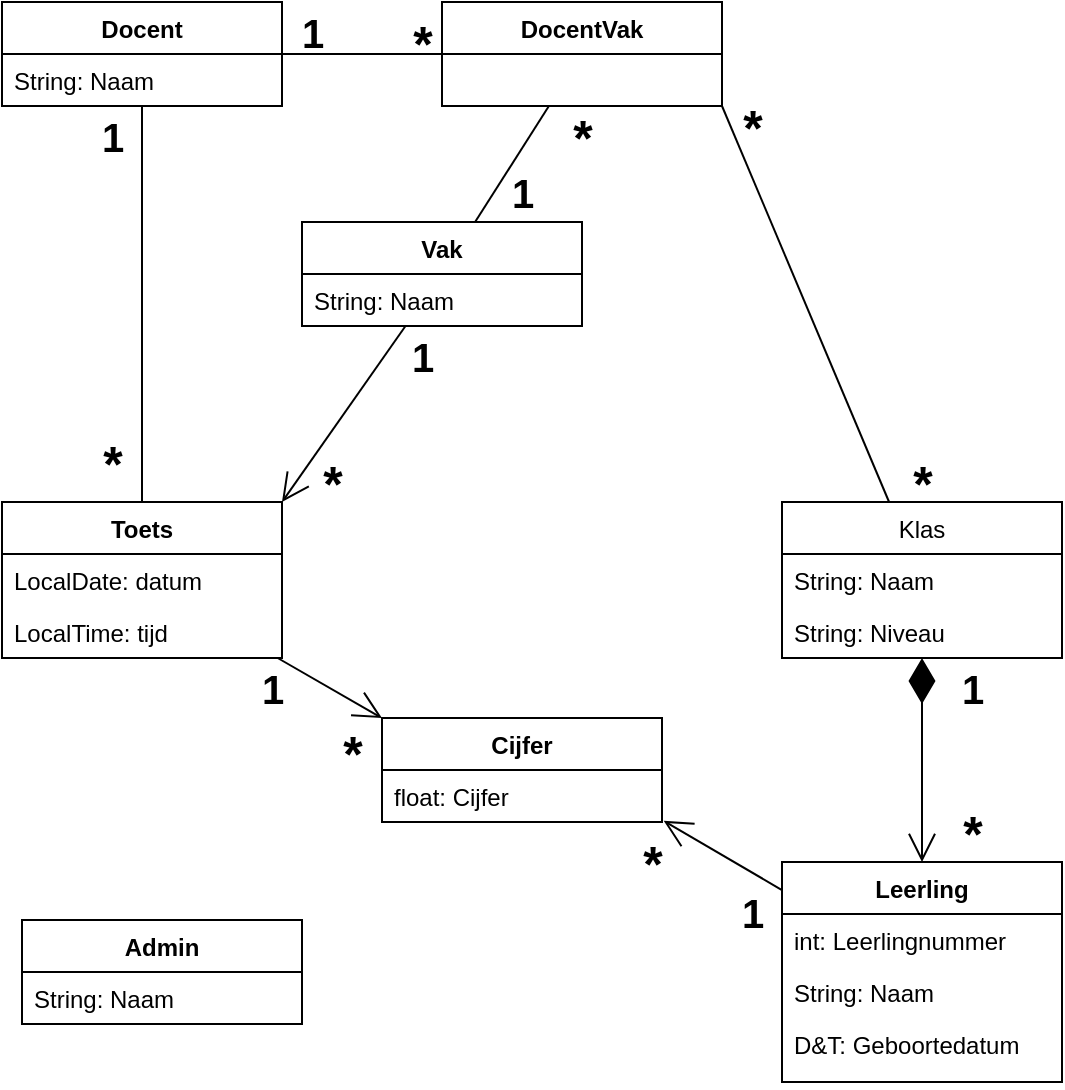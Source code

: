 <mxfile version="13.6.2" type="device"><diagram id="BTmoAk8FPDjdw33fMetG" name="Page-1"><mxGraphModel dx="1888" dy="1648" grid="1" gridSize="10" guides="1" tooltips="1" connect="1" arrows="1" fold="1" page="1" pageScale="1" pageWidth="850" pageHeight="1100" math="0" shadow="0"><root><mxCell id="0"/><mxCell id="1" parent="0"/><mxCell id="AvC1LczeSgzYEv59syQH-24" value="" style="endArrow=open;endFill=1;endSize=12;html=1;startArrow=diamondThin;startFill=1;sourcePerimeterSpacing=0;startSize=20;" parent="1" source="AvC1LczeSgzYEv59syQH-5" target="AvC1LczeSgzYEv59syQH-1" edge="1"><mxGeometry width="160" relative="1" as="geometry"><mxPoint x="-160" y="-570" as="sourcePoint"/><mxPoint y="-570" as="targetPoint"/></mxGeometry></mxCell><mxCell id="AvC1LczeSgzYEv59syQH-34" value="1" style="text;html=1;align=center;verticalAlign=middle;resizable=0;points=[];autosize=1;fontSize=20;fontStyle=1" parent="1" vertex="1"><mxGeometry x="-220" y="-622" width="30" height="30" as="geometry"/></mxCell><mxCell id="Er3JqtpV3Wg_y_M2TmGJ-5" value="" style="endArrow=open;html=1;endFill=0;startSize=20;endSize=12;entryX=1.006;entryY=0.977;entryDx=0;entryDy=0;entryPerimeter=0;" parent="1" source="AvC1LczeSgzYEv59syQH-1" target="NsBqqESqAtVtiCpv0U49-5" edge="1"><mxGeometry width="50" height="50" relative="1" as="geometry"><mxPoint x="-290" y="-670" as="sourcePoint"/><mxPoint x="-460" y="-340" as="targetPoint"/></mxGeometry></mxCell><mxCell id="Er3JqtpV3Wg_y_M2TmGJ-16" value="" style="endArrow=none;html=1;endFill=0;startArrow=open;startFill=0;endSize=12;startSize=12;exitX=0;exitY=0;exitDx=0;exitDy=0;" parent="1" source="NsBqqESqAtVtiCpv0U49-4" target="NsBqqESqAtVtiCpv0U49-9" edge="1"><mxGeometry width="50" height="50" relative="1" as="geometry"><mxPoint x="-840" y="-520" as="sourcePoint"/><mxPoint x="-790" y="-570" as="targetPoint"/></mxGeometry></mxCell><mxCell id="Er3JqtpV3Wg_y_M2TmGJ-17" value="" style="endArrow=none;html=1;endFill=0;startArrow=open;startFill=0;endSize=12;startSize=12;exitX=1;exitY=0;exitDx=0;exitDy=0;" parent="1" source="NsBqqESqAtVtiCpv0U49-9" target="AvC1LczeSgzYEv59syQH-17" edge="1"><mxGeometry width="50" height="50" relative="1" as="geometry"><mxPoint x="-450" y="-820" as="sourcePoint"/><mxPoint x="-480" y="-780" as="targetPoint"/></mxGeometry></mxCell><mxCell id="Er3JqtpV3Wg_y_M2TmGJ-19" value="&lt;font style=&quot;font-size: 20px&quot;&gt;1&lt;/font&gt;" style="text;html=1;align=center;verticalAlign=middle;resizable=0;points=[];autosize=1;fontStyle=1;fontSize=20;" parent="1" vertex="1"><mxGeometry x="-330" y="-510" width="30" height="30" as="geometry"/></mxCell><mxCell id="Er3JqtpV3Wg_y_M2TmGJ-20" value="&lt;b&gt;1&lt;/b&gt;" style="text;html=1;align=center;verticalAlign=middle;resizable=0;points=[];autosize=1;fontSize=20;" parent="1" vertex="1"><mxGeometry x="-570" y="-622" width="30" height="30" as="geometry"/></mxCell><mxCell id="Er3JqtpV3Wg_y_M2TmGJ-22" value="&lt;b style=&quot;font-size: 25px;&quot;&gt;*&lt;/b&gt;" style="text;html=1;align=center;verticalAlign=middle;resizable=0;points=[];autosize=1;fontSize=25;" parent="1" vertex="1"><mxGeometry x="-530" y="-595" width="30" height="40" as="geometry"/></mxCell><mxCell id="NsBqqESqAtVtiCpv0U49-1" value="" style="endArrow=none;html=1;" parent="1" source="NsBqqESqAtVtiCpv0U49-9" target="AvC1LczeSgzYEv59syQH-9" edge="1"><mxGeometry width="50" height="50" relative="1" as="geometry"><mxPoint x="-580" y="-710" as="sourcePoint"/><mxPoint x="-120" y="-740" as="targetPoint"/></mxGeometry></mxCell><mxCell id="NsBqqESqAtVtiCpv0U49-2" value="&lt;b&gt;1&lt;/b&gt;" style="text;html=1;align=center;verticalAlign=middle;resizable=0;points=[];autosize=1;fontSize=20;" parent="1" vertex="1"><mxGeometry x="-650" y="-898" width="30" height="30" as="geometry"/></mxCell><mxCell id="uNqfrqDuZ8G38irApxZ8-5" value="" style="endArrow=none;html=1;" edge="1" parent="1" source="AvC1LczeSgzYEv59syQH-9" target="uNqfrqDuZ8G38irApxZ8-1"><mxGeometry width="50" height="50" relative="1" as="geometry"><mxPoint x="-450" y="-720" as="sourcePoint"/><mxPoint x="-400" y="-770" as="targetPoint"/></mxGeometry></mxCell><mxCell id="uNqfrqDuZ8G38irApxZ8-6" value="" style="endArrow=none;html=1;" edge="1" parent="1" source="uNqfrqDuZ8G38irApxZ8-1" target="AvC1LczeSgzYEv59syQH-17"><mxGeometry width="50" height="50" relative="1" as="geometry"><mxPoint x="-450" y="-720" as="sourcePoint"/><mxPoint x="-400" y="-770" as="targetPoint"/></mxGeometry></mxCell><mxCell id="uNqfrqDuZ8G38irApxZ8-7" value="" style="endArrow=none;html=1;entryX=1;entryY=1;entryDx=0;entryDy=0;" edge="1" parent="1" source="AvC1LczeSgzYEv59syQH-5" target="uNqfrqDuZ8G38irApxZ8-1"><mxGeometry width="50" height="50" relative="1" as="geometry"><mxPoint x="-450" y="-720" as="sourcePoint"/><mxPoint x="-319" y="-906" as="targetPoint"/></mxGeometry></mxCell><mxCell id="uNqfrqDuZ8G38irApxZ8-8" value="&lt;b&gt;1&lt;/b&gt;" style="text;html=1;align=center;verticalAlign=middle;resizable=0;points=[];autosize=1;fontSize=20;" vertex="1" parent="1"><mxGeometry x="-550" y="-950" width="30" height="30" as="geometry"/></mxCell><mxCell id="uNqfrqDuZ8G38irApxZ8-13" value="&lt;b style=&quot;font-size: 25px;&quot;&gt;*&lt;/b&gt;" style="text;html=1;align=center;verticalAlign=middle;resizable=0;points=[];autosize=1;fontSize=25;" vertex="1" parent="1"><mxGeometry x="-380" y="-540" width="30" height="40" as="geometry"/></mxCell><mxCell id="uNqfrqDuZ8G38irApxZ8-14" value="&lt;b style=&quot;font-size: 25px;&quot;&gt;*&lt;/b&gt;" style="text;html=1;align=center;verticalAlign=middle;resizable=0;points=[];autosize=1;fontSize=25;" vertex="1" parent="1"><mxGeometry x="-220" y="-555" width="30" height="40" as="geometry"/></mxCell><mxCell id="uNqfrqDuZ8G38irApxZ8-15" value="&lt;b style=&quot;font-size: 25px;&quot;&gt;*&lt;/b&gt;" style="text;html=1;align=center;verticalAlign=middle;resizable=0;points=[];autosize=1;fontSize=25;" vertex="1" parent="1"><mxGeometry x="-650" y="-740" width="30" height="40" as="geometry"/></mxCell><mxCell id="uNqfrqDuZ8G38irApxZ8-16" value="&lt;b style=&quot;font-size: 25px;&quot;&gt;*&lt;/b&gt;" style="text;html=1;align=center;verticalAlign=middle;resizable=0;points=[];autosize=1;fontSize=25;" vertex="1" parent="1"><mxGeometry x="-495" y="-950" width="30" height="40" as="geometry"/></mxCell><mxCell id="uNqfrqDuZ8G38irApxZ8-17" value="&lt;b&gt;1&lt;/b&gt;" style="text;html=1;align=center;verticalAlign=middle;resizable=0;points=[];autosize=1;fontSize=20;" vertex="1" parent="1"><mxGeometry x="-495" y="-788" width="30" height="30" as="geometry"/></mxCell><mxCell id="uNqfrqDuZ8G38irApxZ8-18" value="&lt;b style=&quot;font-size: 25px;&quot;&gt;*&lt;/b&gt;" style="text;html=1;align=center;verticalAlign=middle;resizable=0;points=[];autosize=1;fontSize=25;" vertex="1" parent="1"><mxGeometry x="-540" y="-730" width="30" height="40" as="geometry"/></mxCell><mxCell id="uNqfrqDuZ8G38irApxZ8-20" value="&lt;b style=&quot;font-size: 25px;&quot;&gt;*&lt;/b&gt;" style="text;html=1;align=center;verticalAlign=middle;resizable=0;points=[];autosize=1;fontSize=25;" vertex="1" parent="1"><mxGeometry x="-330" y="-908" width="30" height="40" as="geometry"/></mxCell><mxCell id="uNqfrqDuZ8G38irApxZ8-22" value="&lt;b&gt;1&lt;/b&gt;" style="text;html=1;align=center;verticalAlign=middle;resizable=0;points=[];autosize=1;fontSize=20;" vertex="1" parent="1"><mxGeometry x="-445" y="-870" width="30" height="30" as="geometry"/></mxCell><mxCell id="uNqfrqDuZ8G38irApxZ8-23" value="&lt;b style=&quot;font-size: 25px;&quot;&gt;*&lt;/b&gt;" style="text;html=1;align=center;verticalAlign=middle;resizable=0;points=[];autosize=1;fontSize=25;" vertex="1" parent="1"><mxGeometry x="-415" y="-903" width="30" height="40" as="geometry"/></mxCell><mxCell id="uNqfrqDuZ8G38irApxZ8-24" value="&lt;b style=&quot;font-size: 25px;&quot;&gt;*&lt;/b&gt;" style="text;html=1;align=center;verticalAlign=middle;resizable=0;points=[];autosize=1;fontSize=25;" vertex="1" parent="1"><mxGeometry x="-245" y="-730" width="30" height="40" as="geometry"/></mxCell><mxCell id="AvC1LczeSgzYEv59syQH-5" value="Klas" style="swimlane;fontStyle=0;childLayout=stackLayout;horizontal=1;startSize=26;fillColor=none;horizontalStack=0;resizeParent=1;resizeParentMax=0;resizeLast=0;collapsible=1;marginBottom=0;" parent="1" vertex="1"><mxGeometry x="-300" y="-700" width="140" height="78" as="geometry"/></mxCell><mxCell id="AvC1LczeSgzYEv59syQH-6" value="String: Naam" style="text;strokeColor=none;fillColor=none;align=left;verticalAlign=top;spacingLeft=4;spacingRight=4;overflow=hidden;rotatable=0;points=[[0,0.5],[1,0.5]];portConstraint=eastwest;" parent="AvC1LczeSgzYEv59syQH-5" vertex="1"><mxGeometry y="26" width="140" height="26" as="geometry"/></mxCell><mxCell id="AvC1LczeSgzYEv59syQH-7" value="String: Niveau" style="text;strokeColor=none;fillColor=none;align=left;verticalAlign=top;spacingLeft=4;spacingRight=4;overflow=hidden;rotatable=0;points=[[0,0.5],[1,0.5]];portConstraint=eastwest;" parent="AvC1LczeSgzYEv59syQH-5" vertex="1"><mxGeometry y="52" width="140" height="26" as="geometry"/></mxCell><mxCell id="uNqfrqDuZ8G38irApxZ8-1" value="DocentVak" style="swimlane;fontStyle=1;childLayout=stackLayout;horizontal=1;startSize=26;fillColor=none;horizontalStack=0;resizeParent=1;resizeParentMax=0;resizeLast=0;collapsible=1;marginBottom=0;" vertex="1" parent="1"><mxGeometry x="-470" y="-950" width="140" height="52" as="geometry"/></mxCell><mxCell id="uNqfrqDuZ8G38irApxZ8-4" value="     " style="text;strokeColor=none;fillColor=none;align=left;verticalAlign=top;spacingLeft=4;spacingRight=4;overflow=hidden;rotatable=0;points=[[0,0.5],[1,0.5]];portConstraint=eastwest;" vertex="1" parent="uNqfrqDuZ8G38irApxZ8-1"><mxGeometry y="26" width="140" height="26" as="geometry"/></mxCell><mxCell id="AvC1LczeSgzYEv59syQH-9" value="Docent" style="swimlane;fontStyle=1;childLayout=stackLayout;horizontal=1;startSize=26;fillColor=none;horizontalStack=0;resizeParent=1;resizeParentMax=0;resizeLast=0;collapsible=1;marginBottom=0;" parent="1" vertex="1"><mxGeometry x="-690" y="-950" width="140" height="52" as="geometry"/></mxCell><mxCell id="AvC1LczeSgzYEv59syQH-10" value="String: Naam" style="text;strokeColor=none;fillColor=none;align=left;verticalAlign=top;spacingLeft=4;spacingRight=4;overflow=hidden;rotatable=0;points=[[0,0.5],[1,0.5]];portConstraint=eastwest;" parent="AvC1LczeSgzYEv59syQH-9" vertex="1"><mxGeometry y="26" width="140" height="26" as="geometry"/></mxCell><mxCell id="NsBqqESqAtVtiCpv0U49-9" value="Toets" style="swimlane;fontStyle=1;childLayout=stackLayout;horizontal=1;startSize=26;fillColor=none;horizontalStack=0;resizeParent=1;resizeParentMax=0;resizeLast=0;collapsible=1;marginBottom=0;" parent="1" vertex="1"><mxGeometry x="-690" y="-700" width="140" height="78" as="geometry"/></mxCell><mxCell id="NsBqqESqAtVtiCpv0U49-10" value="LocalDate: datum" style="text;strokeColor=none;fillColor=none;align=left;verticalAlign=top;spacingLeft=4;spacingRight=4;overflow=hidden;rotatable=0;points=[[0,0.5],[1,0.5]];portConstraint=eastwest;" parent="NsBqqESqAtVtiCpv0U49-9" vertex="1"><mxGeometry y="26" width="140" height="26" as="geometry"/></mxCell><mxCell id="NsBqqESqAtVtiCpv0U49-11" value="LocalTime: tijd" style="text;strokeColor=none;fillColor=none;align=left;verticalAlign=top;spacingLeft=4;spacingRight=4;overflow=hidden;rotatable=0;points=[[0,0.5],[1,0.5]];portConstraint=eastwest;" parent="NsBqqESqAtVtiCpv0U49-9" vertex="1"><mxGeometry y="52" width="140" height="26" as="geometry"/></mxCell><mxCell id="AvC1LczeSgzYEv59syQH-1" value="Leerling" style="swimlane;fontStyle=1;childLayout=stackLayout;horizontal=1;startSize=26;fillColor=none;horizontalStack=0;resizeParent=1;resizeParentMax=0;resizeLast=0;collapsible=1;marginBottom=0;" parent="1" vertex="1"><mxGeometry x="-300" y="-520" width="140" height="110" as="geometry"/></mxCell><mxCell id="AvC1LczeSgzYEv59syQH-2" value="int: Leerlingnummer" style="text;strokeColor=none;fillColor=none;align=left;verticalAlign=top;spacingLeft=4;spacingRight=4;overflow=hidden;rotatable=0;points=[[0,0.5],[1,0.5]];portConstraint=eastwest;" parent="AvC1LczeSgzYEv59syQH-1" vertex="1"><mxGeometry y="26" width="140" height="26" as="geometry"/></mxCell><mxCell id="AvC1LczeSgzYEv59syQH-3" value="String: Naam" style="text;strokeColor=none;fillColor=none;align=left;verticalAlign=top;spacingLeft=4;spacingRight=4;overflow=hidden;rotatable=0;points=[[0,0.5],[1,0.5]];portConstraint=eastwest;" parent="AvC1LczeSgzYEv59syQH-1" vertex="1"><mxGeometry y="52" width="140" height="26" as="geometry"/></mxCell><mxCell id="AvC1LczeSgzYEv59syQH-4" value="D&amp;T: Geboortedatum" style="text;strokeColor=none;fillColor=none;align=left;verticalAlign=top;spacingLeft=4;spacingRight=4;overflow=hidden;rotatable=0;points=[[0,0.5],[1,0.5]];portConstraint=eastwest;" parent="AvC1LczeSgzYEv59syQH-1" vertex="1"><mxGeometry y="78" width="140" height="32" as="geometry"/></mxCell><mxCell id="Er3JqtpV3Wg_y_M2TmGJ-6" value="Admin&#10;" style="swimlane;fontStyle=1;align=center;verticalAlign=top;childLayout=stackLayout;horizontal=1;startSize=26;horizontalStack=0;resizeParent=1;resizeParentMax=0;resizeLast=0;collapsible=1;marginBottom=0;" parent="1" vertex="1"><mxGeometry x="-680" y="-491" width="140" height="52" as="geometry"/></mxCell><mxCell id="Er3JqtpV3Wg_y_M2TmGJ-7" value="String: Naam" style="text;strokeColor=none;fillColor=none;align=left;verticalAlign=top;spacingLeft=4;spacingRight=4;overflow=hidden;rotatable=0;points=[[0,0.5],[1,0.5]];portConstraint=eastwest;" parent="Er3JqtpV3Wg_y_M2TmGJ-6" vertex="1"><mxGeometry y="26" width="140" height="26" as="geometry"/></mxCell><mxCell id="NsBqqESqAtVtiCpv0U49-4" value="Cijfer" style="swimlane;fontStyle=1;childLayout=stackLayout;horizontal=1;startSize=26;fillColor=none;horizontalStack=0;resizeParent=1;resizeParentMax=0;resizeLast=0;collapsible=1;marginBottom=0;" parent="1" vertex="1"><mxGeometry x="-500" y="-592" width="140" height="52" as="geometry"/></mxCell><mxCell id="NsBqqESqAtVtiCpv0U49-5" value="float: Cijfer" style="text;strokeColor=none;fillColor=none;align=left;verticalAlign=top;spacingLeft=4;spacingRight=4;overflow=hidden;rotatable=0;points=[[0,0.5],[1,0.5]];portConstraint=eastwest;" parent="NsBqqESqAtVtiCpv0U49-4" vertex="1"><mxGeometry y="26" width="140" height="26" as="geometry"/></mxCell><mxCell id="AvC1LczeSgzYEv59syQH-17" value="Vak" style="swimlane;fontStyle=1;childLayout=stackLayout;horizontal=1;startSize=26;fillColor=none;horizontalStack=0;resizeParent=1;resizeParentMax=0;resizeLast=0;collapsible=1;marginBottom=0;" parent="1" vertex="1"><mxGeometry x="-540" y="-840" width="140" height="52" as="geometry"/></mxCell><mxCell id="AvC1LczeSgzYEv59syQH-18" value="String: Naam" style="text;strokeColor=none;fillColor=none;align=left;verticalAlign=top;spacingLeft=4;spacingRight=4;overflow=hidden;rotatable=0;points=[[0,0.5],[1,0.5]];portConstraint=eastwest;" parent="AvC1LczeSgzYEv59syQH-17" vertex="1"><mxGeometry y="26" width="140" height="26" as="geometry"/></mxCell></root></mxGraphModel></diagram></mxfile>